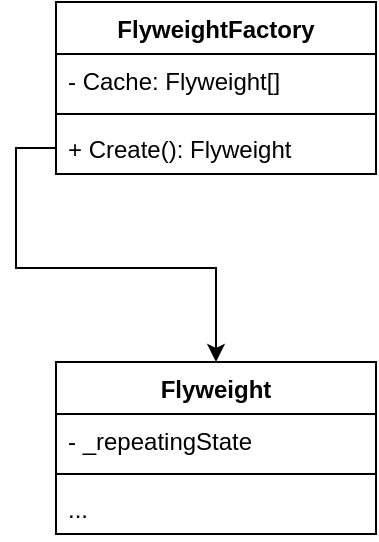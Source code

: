 <mxfile version="13.3.1" type="device"><diagram id="81Df8UPMi9QH2EZEO_8n" name="Page-1"><mxGraphModel dx="1422" dy="816" grid="1" gridSize="10" guides="1" tooltips="1" connect="1" arrows="1" fold="1" page="1" pageScale="1" pageWidth="850" pageHeight="1100" math="0" shadow="0"><root><mxCell id="0"/><mxCell id="1" parent="0"/><mxCell id="xWNOp2wiSwDeS1IKHpl1-1" value="FlyweightFactory" style="swimlane;fontStyle=1;align=center;verticalAlign=top;childLayout=stackLayout;horizontal=1;startSize=26;horizontalStack=0;resizeParent=1;resizeParentMax=0;resizeLast=0;collapsible=1;marginBottom=0;" vertex="1" parent="1"><mxGeometry x="120" y="110" width="160" height="86" as="geometry"/></mxCell><mxCell id="xWNOp2wiSwDeS1IKHpl1-2" value="- Cache: Flyweight[]" style="text;strokeColor=none;fillColor=none;align=left;verticalAlign=top;spacingLeft=4;spacingRight=4;overflow=hidden;rotatable=0;points=[[0,0.5],[1,0.5]];portConstraint=eastwest;" vertex="1" parent="xWNOp2wiSwDeS1IKHpl1-1"><mxGeometry y="26" width="160" height="26" as="geometry"/></mxCell><mxCell id="xWNOp2wiSwDeS1IKHpl1-3" value="" style="line;strokeWidth=1;fillColor=none;align=left;verticalAlign=middle;spacingTop=-1;spacingLeft=3;spacingRight=3;rotatable=0;labelPosition=right;points=[];portConstraint=eastwest;" vertex="1" parent="xWNOp2wiSwDeS1IKHpl1-1"><mxGeometry y="52" width="160" height="8" as="geometry"/></mxCell><mxCell id="xWNOp2wiSwDeS1IKHpl1-4" value="+ Create(): Flyweight" style="text;strokeColor=none;fillColor=none;align=left;verticalAlign=top;spacingLeft=4;spacingRight=4;overflow=hidden;rotatable=0;points=[[0,0.5],[1,0.5]];portConstraint=eastwest;" vertex="1" parent="xWNOp2wiSwDeS1IKHpl1-1"><mxGeometry y="60" width="160" height="26" as="geometry"/></mxCell><mxCell id="xWNOp2wiSwDeS1IKHpl1-5" value="Flyweight" style="swimlane;fontStyle=1;align=center;verticalAlign=top;childLayout=stackLayout;horizontal=1;startSize=26;horizontalStack=0;resizeParent=1;resizeParentMax=0;resizeLast=0;collapsible=1;marginBottom=0;" vertex="1" parent="1"><mxGeometry x="120" y="290" width="160" height="86" as="geometry"/></mxCell><mxCell id="xWNOp2wiSwDeS1IKHpl1-6" value="- _repeatingState" style="text;strokeColor=none;fillColor=none;align=left;verticalAlign=top;spacingLeft=4;spacingRight=4;overflow=hidden;rotatable=0;points=[[0,0.5],[1,0.5]];portConstraint=eastwest;" vertex="1" parent="xWNOp2wiSwDeS1IKHpl1-5"><mxGeometry y="26" width="160" height="26" as="geometry"/></mxCell><mxCell id="xWNOp2wiSwDeS1IKHpl1-7" value="" style="line;strokeWidth=1;fillColor=none;align=left;verticalAlign=middle;spacingTop=-1;spacingLeft=3;spacingRight=3;rotatable=0;labelPosition=right;points=[];portConstraint=eastwest;" vertex="1" parent="xWNOp2wiSwDeS1IKHpl1-5"><mxGeometry y="52" width="160" height="8" as="geometry"/></mxCell><mxCell id="xWNOp2wiSwDeS1IKHpl1-8" value="..." style="text;strokeColor=none;fillColor=none;align=left;verticalAlign=top;spacingLeft=4;spacingRight=4;overflow=hidden;rotatable=0;points=[[0,0.5],[1,0.5]];portConstraint=eastwest;" vertex="1" parent="xWNOp2wiSwDeS1IKHpl1-5"><mxGeometry y="60" width="160" height="26" as="geometry"/></mxCell><mxCell id="xWNOp2wiSwDeS1IKHpl1-9" style="edgeStyle=orthogonalEdgeStyle;rounded=0;orthogonalLoop=1;jettySize=auto;html=1;exitX=0;exitY=0.5;exitDx=0;exitDy=0;entryX=0.5;entryY=0;entryDx=0;entryDy=0;" edge="1" parent="1" source="xWNOp2wiSwDeS1IKHpl1-4" target="xWNOp2wiSwDeS1IKHpl1-5"><mxGeometry relative="1" as="geometry"/></mxCell></root></mxGraphModel></diagram></mxfile>